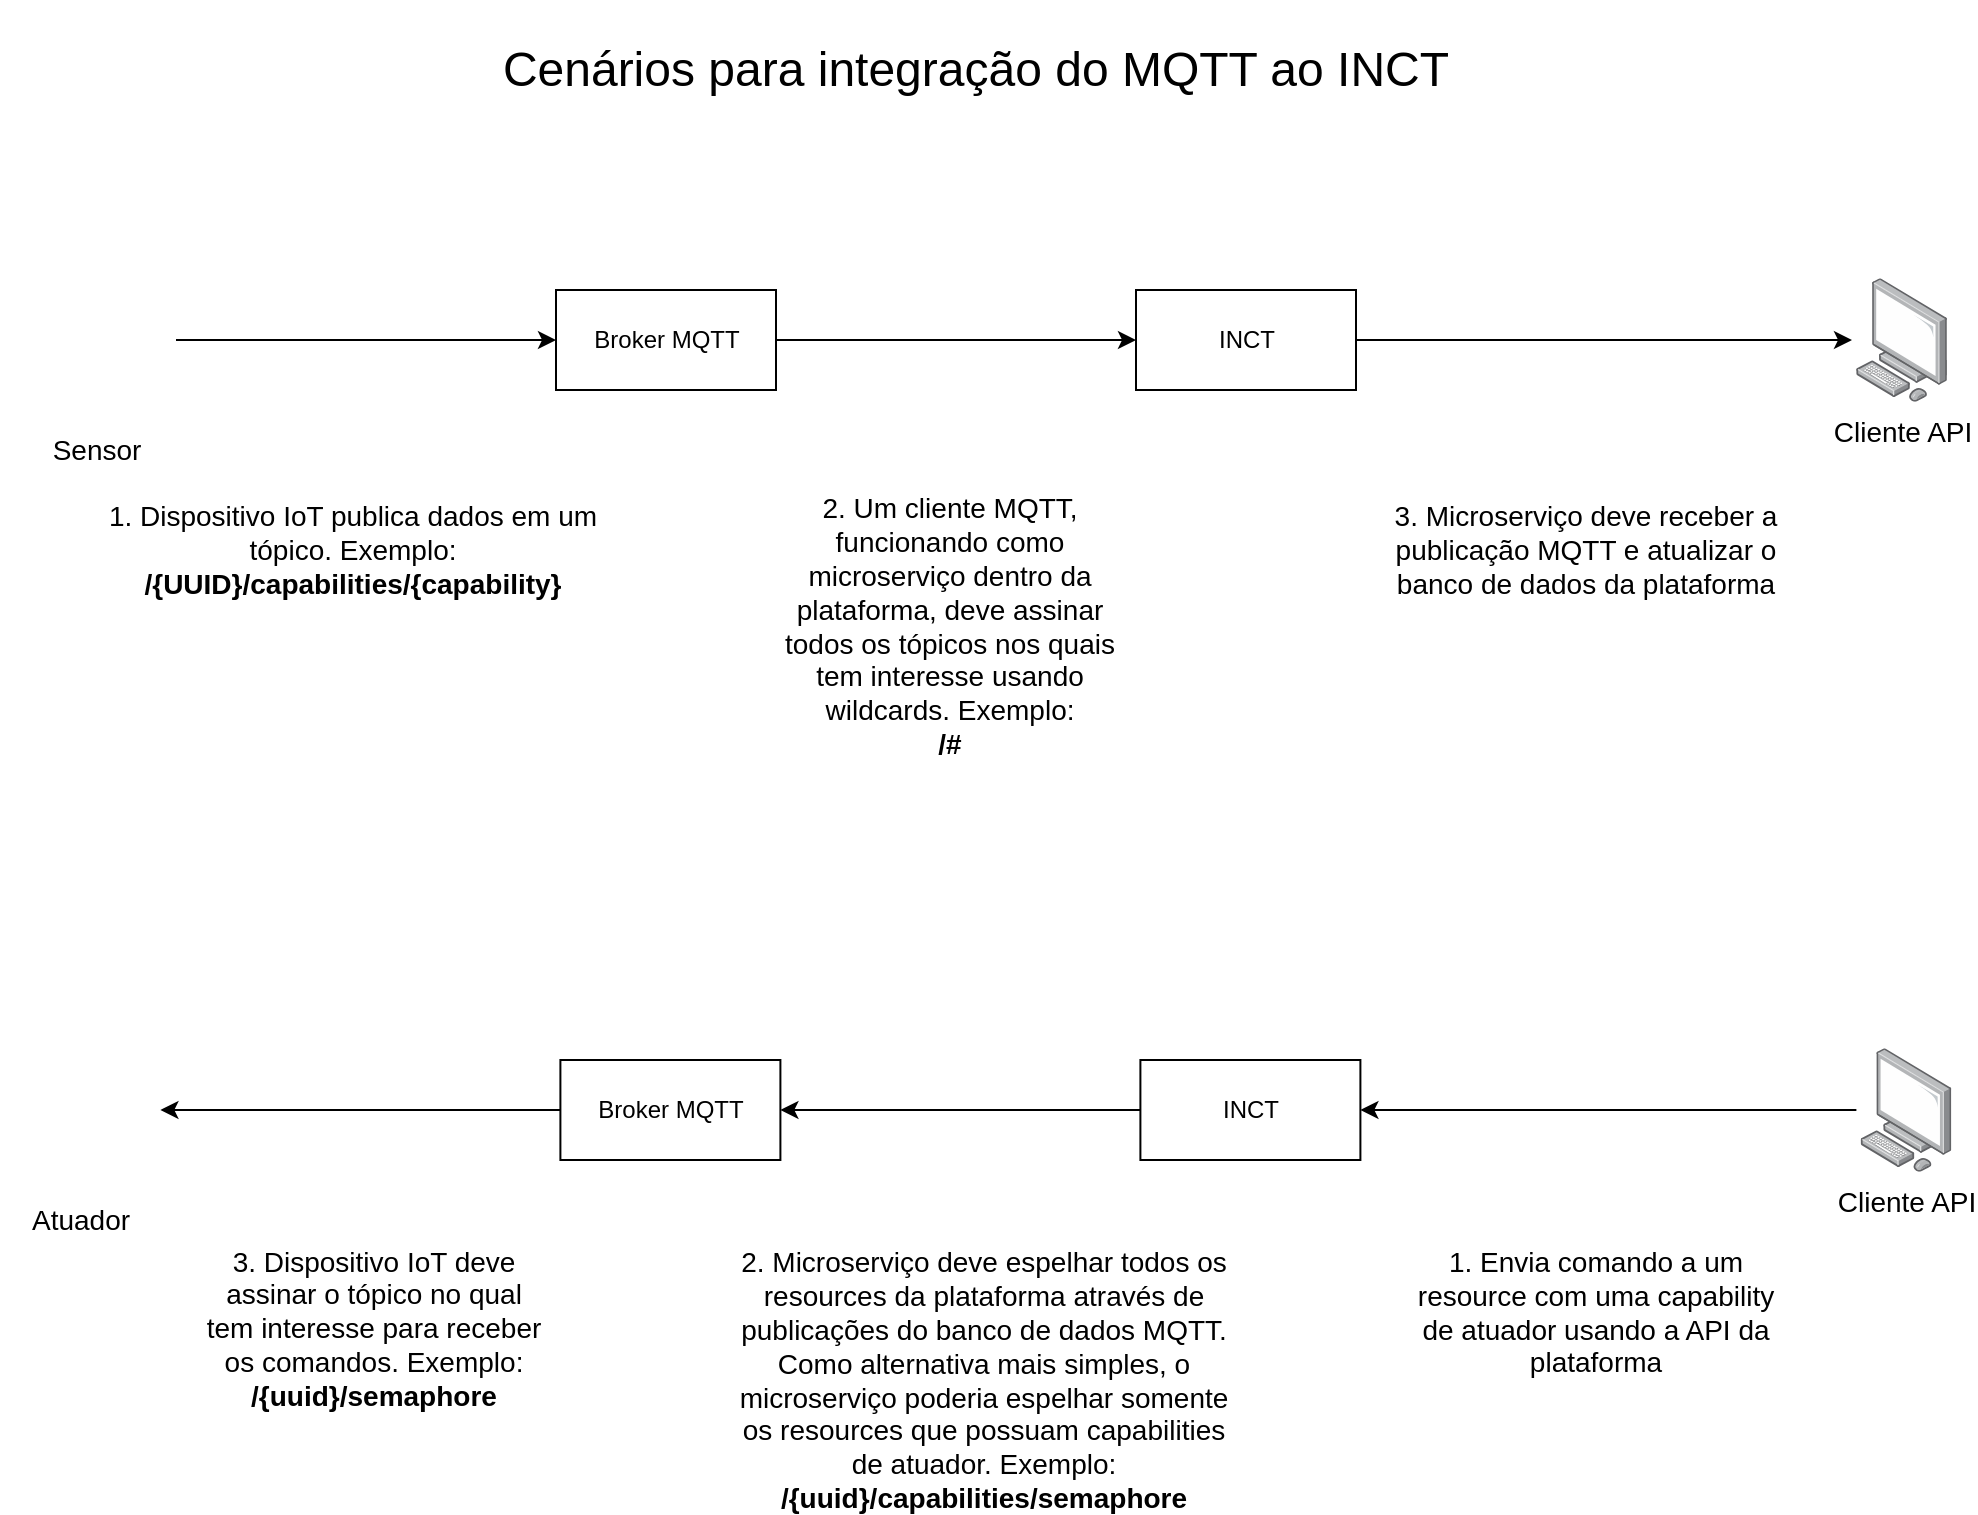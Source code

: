 <mxfile version="13.1.14" type="device"><diagram id="awm2QOP5FJoJX9uhQWzG" name="Page-1"><mxGraphModel dx="872" dy="514" grid="0" gridSize="10" guides="1" tooltips="1" connect="1" arrows="1" fold="1" page="1" pageScale="1" pageWidth="850" pageHeight="1100" math="0" shadow="0"><root><mxCell id="0"/><mxCell id="1" parent="0"/><mxCell id="iaG7pmmGbyBvJCW8nLFv-1" value="Broker MQTT" style="html=1;" parent="1" vertex="1"><mxGeometry x="660" y="195" width="110" height="50" as="geometry"/></mxCell><mxCell id="iaG7pmmGbyBvJCW8nLFv-7" style="edgeStyle=orthogonalEdgeStyle;rounded=0;orthogonalLoop=1;jettySize=auto;html=1;exitX=1;exitY=0.5;exitDx=0;exitDy=0;entryX=-0.044;entryY=0.5;entryDx=0;entryDy=0;entryPerimeter=0;startArrow=none;startFill=0;" parent="1" source="iaG7pmmGbyBvJCW8nLFv-2" target="iaG7pmmGbyBvJCW8nLFv-4" edge="1"><mxGeometry relative="1" as="geometry"/></mxCell><mxCell id="iaG7pmmGbyBvJCW8nLFv-2" value="INCT" style="html=1;" parent="1" vertex="1"><mxGeometry x="950" y="195" width="110" height="50" as="geometry"/></mxCell><mxCell id="iaG7pmmGbyBvJCW8nLFv-6" style="edgeStyle=orthogonalEdgeStyle;rounded=0;orthogonalLoop=1;jettySize=auto;html=1;exitX=1;exitY=0.5;exitDx=0;exitDy=0;entryX=0;entryY=0.5;entryDx=0;entryDy=0;startArrow=none;startFill=0;" parent="1" source="iaG7pmmGbyBvJCW8nLFv-3" target="iaG7pmmGbyBvJCW8nLFv-1" edge="1"><mxGeometry relative="1" as="geometry"/></mxCell><mxCell id="iaG7pmmGbyBvJCW8nLFv-3" value="&lt;font style=&quot;font-size: 14px&quot;&gt;Sensor&lt;/font&gt;" style="shape=image;html=1;verticalAlign=top;verticalLabelPosition=bottom;labelBackgroundColor=#ffffff;imageAspect=0;aspect=fixed;image=https://cdn4.iconfinder.com/data/icons/technology-83/1000/embedded_device_embedded_system_internet_embedding_embedded_systems_iot_embedded-128.png" parent="1" vertex="1"><mxGeometry x="390" y="180" width="80" height="80" as="geometry"/></mxCell><mxCell id="iaG7pmmGbyBvJCW8nLFv-4" value="&lt;font style=&quot;font-size: 14px&quot;&gt;Cliente API&lt;/font&gt;" style="points=[];aspect=fixed;html=1;align=center;shadow=0;dashed=0;image;image=img/lib/allied_telesis/computer_and_terminals/Personal_Computer.svg;" parent="1" vertex="1"><mxGeometry x="1310" y="189.1" width="45.6" height="61.8" as="geometry"/></mxCell><mxCell id="iaG7pmmGbyBvJCW8nLFv-5" style="edgeStyle=orthogonalEdgeStyle;rounded=0;orthogonalLoop=1;jettySize=auto;html=1;exitX=1;exitY=0.5;exitDx=0;exitDy=0;entryX=0;entryY=0.5;entryDx=0;entryDy=0;startArrow=none;startFill=0;" parent="1" source="iaG7pmmGbyBvJCW8nLFv-1" target="iaG7pmmGbyBvJCW8nLFv-2" edge="1"><mxGeometry relative="1" as="geometry"/></mxCell><mxCell id="iaG7pmmGbyBvJCW8nLFv-9" value="Cenários para integração do MQTT ao INCT" style="text;html=1;strokeColor=none;fillColor=none;align=center;verticalAlign=middle;whiteSpace=wrap;rounded=0;fontSize=24;" parent="1" vertex="1"><mxGeometry x="615" y="50" width="510" height="70" as="geometry"/></mxCell><mxCell id="iaG7pmmGbyBvJCW8nLFv-17" value="&lt;font style=&quot;font-size: 14px&quot;&gt;1. Dispositivo IoT publica dados em um tópico. Exemplo:&lt;br&gt;&lt;b&gt;/{UUID}/capabilities/&lt;/b&gt;&lt;b&gt;{capability}&lt;/b&gt;&lt;b&gt;&lt;br&gt;&lt;/b&gt;&lt;br&gt;&lt;/font&gt;" style="text;html=1;strokeColor=none;fillColor=none;align=center;verticalAlign=middle;whiteSpace=wrap;rounded=0;fontSize=12;horizontal=1;" parent="1" vertex="1"><mxGeometry x="432" y="298" width="253" height="70" as="geometry"/></mxCell><mxCell id="iaG7pmmGbyBvJCW8nLFv-18" value="&lt;font style=&quot;font-size: 14px&quot;&gt;3. Microserviço deve receber a publicação MQTT e atualizar o banco de dados da plataforma&lt;br&gt;&lt;/font&gt;" style="text;html=1;strokeColor=none;fillColor=none;align=center;verticalAlign=middle;whiteSpace=wrap;rounded=0;fontSize=12;horizontal=1;" parent="1" vertex="1"><mxGeometry x="1075" y="298" width="200" height="53" as="geometry"/></mxCell><mxCell id="iaG7pmmGbyBvJCW8nLFv-19" value="&lt;font style=&quot;font-size: 14px&quot;&gt;2. Um cliente MQTT, funcionando como microserviço dentro da plataforma, deve assinar todos os tópicos nos quais tem interesse usando wildcards. Exemplo:&lt;br&gt;&lt;b&gt;/#&lt;/b&gt;&lt;br&gt;&lt;/font&gt;" style="text;html=1;strokeColor=none;fillColor=none;align=center;verticalAlign=middle;whiteSpace=wrap;rounded=0;fontSize=12;horizontal=1;" parent="1" vertex="1"><mxGeometry x="765.25" y="298" width="183.5" height="129.5" as="geometry"/></mxCell><mxCell id="iaG7pmmGbyBvJCW8nLFv-21" value="Broker MQTT" style="html=1;" parent="1" vertex="1"><mxGeometry x="662.2" y="580" width="110" height="50" as="geometry"/></mxCell><mxCell id="iaG7pmmGbyBvJCW8nLFv-22" style="edgeStyle=orthogonalEdgeStyle;rounded=0;orthogonalLoop=1;jettySize=auto;html=1;exitX=-0.044;exitY=0.5;exitDx=0;exitDy=0;entryX=1;entryY=0.5;entryDx=0;entryDy=0;startArrow=none;startFill=0;exitPerimeter=0;" parent="1" source="iaG7pmmGbyBvJCW8nLFv-26" target="iaG7pmmGbyBvJCW8nLFv-23" edge="1"><mxGeometry relative="1" as="geometry"/></mxCell><mxCell id="iaG7pmmGbyBvJCW8nLFv-23" value="INCT" style="html=1;" parent="1" vertex="1"><mxGeometry x="952.2" y="580" width="110" height="50" as="geometry"/></mxCell><mxCell id="iaG7pmmGbyBvJCW8nLFv-24" style="edgeStyle=orthogonalEdgeStyle;rounded=0;orthogonalLoop=1;jettySize=auto;html=1;exitX=0;exitY=0.5;exitDx=0;exitDy=0;entryX=1;entryY=0.5;entryDx=0;entryDy=0;startArrow=none;startFill=0;" parent="1" source="iaG7pmmGbyBvJCW8nLFv-21" target="iaG7pmmGbyBvJCW8nLFv-25" edge="1"><mxGeometry relative="1" as="geometry"/></mxCell><mxCell id="iaG7pmmGbyBvJCW8nLFv-25" value="&lt;font style=&quot;font-size: 14px&quot;&gt;Atuador&lt;/font&gt;" style="shape=image;html=1;verticalAlign=top;verticalLabelPosition=bottom;labelBackgroundColor=#ffffff;imageAspect=0;aspect=fixed;image=https://cdn4.iconfinder.com/data/icons/technology-83/1000/embedded_device_embedded_system_internet_embedding_embedded_systems_iot_embedded-128.png" parent="1" vertex="1"><mxGeometry x="382.2" y="565" width="80" height="80" as="geometry"/></mxCell><mxCell id="iaG7pmmGbyBvJCW8nLFv-26" value="&lt;font style=&quot;font-size: 14px&quot;&gt;Cliente API&lt;/font&gt;" style="points=[];aspect=fixed;html=1;align=center;shadow=0;dashed=0;image;image=img/lib/allied_telesis/computer_and_terminals/Personal_Computer.svg;" parent="1" vertex="1"><mxGeometry x="1312.2" y="574.1" width="45.6" height="61.8" as="geometry"/></mxCell><mxCell id="iaG7pmmGbyBvJCW8nLFv-27" style="edgeStyle=orthogonalEdgeStyle;rounded=0;orthogonalLoop=1;jettySize=auto;html=1;exitX=0;exitY=0.5;exitDx=0;exitDy=0;entryX=1;entryY=0.5;entryDx=0;entryDy=0;startArrow=none;startFill=0;" parent="1" source="iaG7pmmGbyBvJCW8nLFv-23" target="iaG7pmmGbyBvJCW8nLFv-21" edge="1"><mxGeometry relative="1" as="geometry"/></mxCell><mxCell id="iaG7pmmGbyBvJCW8nLFv-28" value="&lt;font style=&quot;font-size: 14px&quot;&gt;&lt;font style=&quot;font-size: 14px&quot;&gt;3. Dispositivo IoT deve assinar o tópico no qual tem interesse para receber os comandos. Exemplo:&lt;br&gt;&lt;/font&gt;&lt;b&gt;/{uuid}/semaphore&lt;/b&gt;&lt;br&gt;&lt;/font&gt;" style="text;html=1;strokeColor=none;fillColor=none;align=center;verticalAlign=middle;whiteSpace=wrap;rounded=0;fontSize=12;horizontal=1;" parent="1" vertex="1"><mxGeometry x="484" y="674" width="170" height="80" as="geometry"/></mxCell><mxCell id="iaG7pmmGbyBvJCW8nLFv-29" value="&lt;font&gt;&lt;font style=&quot;font-size: 14px&quot;&gt;1. Envia comando a um resource com uma capability de atuador usando a API da plataforma&lt;/font&gt;&lt;br&gt;&lt;/font&gt;" style="text;html=1;strokeColor=none;fillColor=none;align=center;verticalAlign=middle;whiteSpace=wrap;rounded=0;fontSize=12;horizontal=1;" parent="1" vertex="1"><mxGeometry x="1085" y="674" width="190" height="64" as="geometry"/></mxCell><mxCell id="iaG7pmmGbyBvJCW8nLFv-30" value="&lt;font style=&quot;font-size: 14px&quot;&gt;&lt;font style=&quot;font-size: 14px&quot;&gt;2. Microserviço deve espelhar todos os resources da plataforma através de publicações do banco de dados MQTT. Como alternativa mais simples, o microserviço poderia espelhar somente os resources que possuam capabilities de atuador. Exemplo:&lt;br&gt;&lt;/font&gt;&lt;b&gt;/{uuid}/capabilities/semaphore&lt;/b&gt;&lt;br&gt;&lt;/font&gt;" style="text;html=1;strokeColor=none;fillColor=none;align=center;verticalAlign=middle;whiteSpace=wrap;rounded=0;fontSize=12;horizontal=1;" parent="1" vertex="1"><mxGeometry x="749" y="674" width="250" height="131" as="geometry"/></mxCell></root></mxGraphModel></diagram></mxfile>